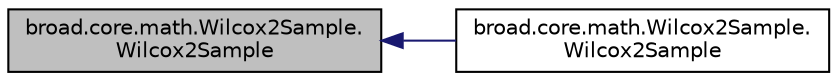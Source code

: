 digraph "broad.core.math.Wilcox2Sample.Wilcox2Sample"
{
  edge [fontname="Helvetica",fontsize="10",labelfontname="Helvetica",labelfontsize="10"];
  node [fontname="Helvetica",fontsize="10",shape=record];
  rankdir="LR";
  Node1 [label="broad.core.math.Wilcox2Sample.\lWilcox2Sample",height=0.2,width=0.4,color="black", fillcolor="grey75", style="filled" fontcolor="black"];
  Node1 -> Node2 [dir="back",color="midnightblue",fontsize="10",style="solid",fontname="Helvetica"];
  Node2 [label="broad.core.math.Wilcox2Sample.\lWilcox2Sample",height=0.2,width=0.4,color="black", fillcolor="white", style="filled",URL="$classbroad_1_1core_1_1math_1_1_wilcox2_sample.html#aa848b571dc5ac2f679f99f0a8537a806"];
}
